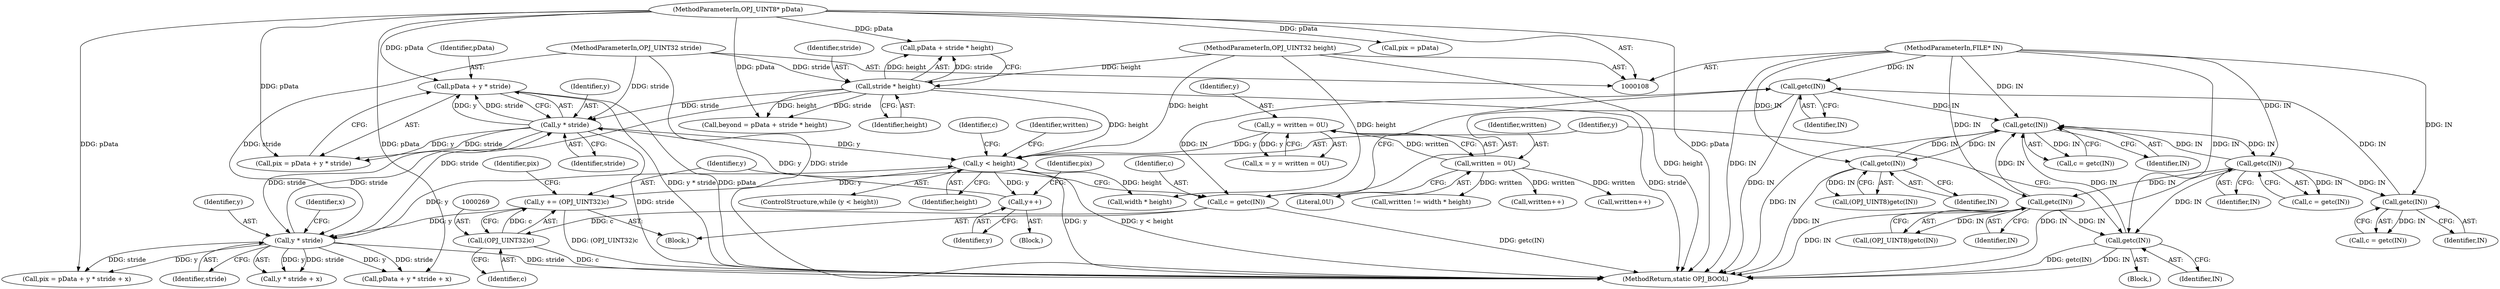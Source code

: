 digraph "0_openjpeg_cbe7384016083eac16078b359acd7a842253d503@pointer" {
"1000235" [label="(Call,pData + y * stride)"];
"1000110" [label="(MethodParameterIn,OPJ_UINT8* pData)"];
"1000237" [label="(Call,y * stride)"];
"1000231" [label="(Call,y++)"];
"1000138" [label="(Call,y < height)"];
"1000132" [label="(Call,y = written = 0U)"];
"1000134" [label="(Call,written = 0U)"];
"1000276" [label="(Call,y * stride)"];
"1000266" [label="(Call,y += (OPJ_UINT32)c)"];
"1000268" [label="(Call,(OPJ_UINT32)c)"];
"1000262" [label="(Call,c = getc(IN))"];
"1000264" [label="(Call,getc(IN))"];
"1000255" [label="(Call,getc(IN))"];
"1000215" [label="(Call,getc(IN))"];
"1000145" [label="(Call,getc(IN))"];
"1000360" [label="(Call,getc(IN))"];
"1000326" [label="(Call,getc(IN))"];
"1000109" [label="(MethodParameterIn,FILE* IN)"];
"1000162" [label="(Call,getc(IN))"];
"1000124" [label="(Call,stride * height)"];
"1000111" [label="(MethodParameterIn,OPJ_UINT32 stride)"];
"1000113" [label="(MethodParameterIn,OPJ_UINT32 height)"];
"1000209" [label="(Call,written++)"];
"1000227" [label="(Block,)"];
"1000133" [label="(Identifier,y)"];
"1000255" [label="(Call,getc(IN))"];
"1000143" [label="(Call,c = getc(IN))"];
"1000361" [label="(Identifier,IN)"];
"1000124" [label="(Call,stride * height)"];
"1000267" [label="(Identifier,y)"];
"1000239" [label="(Identifier,stride)"];
"1000275" [label="(Call,y * stride + x)"];
"1000359" [label="(Block,)"];
"1000137" [label="(ControlStructure,while (y < height))"];
"1000279" [label="(Identifier,x)"];
"1000265" [label="(Identifier,IN)"];
"1000277" [label="(Identifier,y)"];
"1000134" [label="(Call,written = 0U)"];
"1000252" [label="(Block,)"];
"1000263" [label="(Identifier,c)"];
"1000324" [label="(Call,(OPJ_UINT8)getc(IN))"];
"1000264" [label="(Call,getc(IN))"];
"1000125" [label="(Identifier,stride)"];
"1000253" [label="(Call,c = getc(IN))"];
"1000120" [label="(Call,beyond = pData + stride * height)"];
"1000140" [label="(Identifier,height)"];
"1000110" [label="(MethodParameterIn,OPJ_UINT8* pData)"];
"1000256" [label="(Identifier,IN)"];
"1000266" [label="(Call,y += (OPJ_UINT32)c)"];
"1000272" [label="(Identifier,pix)"];
"1000145" [label="(Call,getc(IN))"];
"1000234" [label="(Identifier,pix)"];
"1000138" [label="(Call,y < height)"];
"1000162" [label="(Call,getc(IN))"];
"1000127" [label="(Call,pix = pData)"];
"1000327" [label="(Identifier,IN)"];
"1000144" [label="(Identifier,c)"];
"1000364" [label="(Identifier,written)"];
"1000130" [label="(Call,x = y = written = 0U)"];
"1000345" [label="(Call,written++)"];
"1000126" [label="(Identifier,height)"];
"1000236" [label="(Identifier,pData)"];
"1000363" [label="(Call,written != width * height)"];
"1000376" [label="(MethodReturn,static OPJ_BOOL)"];
"1000213" [label="(Call,c = getc(IN))"];
"1000233" [label="(Call,pix = pData + y * stride)"];
"1000135" [label="(Identifier,written)"];
"1000146" [label="(Identifier,IN)"];
"1000273" [label="(Call,pData + y * stride + x)"];
"1000111" [label="(MethodParameterIn,OPJ_UINT32 stride)"];
"1000235" [label="(Call,pData + y * stride)"];
"1000231" [label="(Call,y++)"];
"1000139" [label="(Identifier,y)"];
"1000326" [label="(Call,getc(IN))"];
"1000215" [label="(Call,getc(IN))"];
"1000237" [label="(Call,y * stride)"];
"1000271" [label="(Call,pix = pData + y * stride + x)"];
"1000163" [label="(Identifier,IN)"];
"1000238" [label="(Identifier,y)"];
"1000113" [label="(MethodParameterIn,OPJ_UINT32 height)"];
"1000109" [label="(MethodParameterIn,FILE* IN)"];
"1000132" [label="(Call,y = written = 0U)"];
"1000232" [label="(Identifier,y)"];
"1000268" [label="(Call,(OPJ_UINT32)c)"];
"1000365" [label="(Call,width * height)"];
"1000122" [label="(Call,pData + stride * height)"];
"1000360" [label="(Call,getc(IN))"];
"1000216" [label="(Identifier,IN)"];
"1000278" [label="(Identifier,stride)"];
"1000160" [label="(Call,(OPJ_UINT8)getc(IN))"];
"1000270" [label="(Identifier,c)"];
"1000276" [label="(Call,y * stride)"];
"1000262" [label="(Call,c = getc(IN))"];
"1000136" [label="(Literal,0U)"];
"1000235" -> "1000233"  [label="AST: "];
"1000235" -> "1000237"  [label="CFG: "];
"1000236" -> "1000235"  [label="AST: "];
"1000237" -> "1000235"  [label="AST: "];
"1000233" -> "1000235"  [label="CFG: "];
"1000235" -> "1000376"  [label="DDG: y * stride"];
"1000235" -> "1000376"  [label="DDG: pData"];
"1000110" -> "1000235"  [label="DDG: pData"];
"1000237" -> "1000235"  [label="DDG: y"];
"1000237" -> "1000235"  [label="DDG: stride"];
"1000110" -> "1000108"  [label="AST: "];
"1000110" -> "1000376"  [label="DDG: pData"];
"1000110" -> "1000120"  [label="DDG: pData"];
"1000110" -> "1000122"  [label="DDG: pData"];
"1000110" -> "1000127"  [label="DDG: pData"];
"1000110" -> "1000233"  [label="DDG: pData"];
"1000110" -> "1000271"  [label="DDG: pData"];
"1000110" -> "1000273"  [label="DDG: pData"];
"1000237" -> "1000239"  [label="CFG: "];
"1000238" -> "1000237"  [label="AST: "];
"1000239" -> "1000237"  [label="AST: "];
"1000237" -> "1000376"  [label="DDG: stride"];
"1000237" -> "1000138"  [label="DDG: y"];
"1000237" -> "1000233"  [label="DDG: y"];
"1000237" -> "1000233"  [label="DDG: stride"];
"1000231" -> "1000237"  [label="DDG: y"];
"1000124" -> "1000237"  [label="DDG: stride"];
"1000276" -> "1000237"  [label="DDG: stride"];
"1000111" -> "1000237"  [label="DDG: stride"];
"1000237" -> "1000276"  [label="DDG: stride"];
"1000231" -> "1000227"  [label="AST: "];
"1000231" -> "1000232"  [label="CFG: "];
"1000232" -> "1000231"  [label="AST: "];
"1000234" -> "1000231"  [label="CFG: "];
"1000138" -> "1000231"  [label="DDG: y"];
"1000138" -> "1000137"  [label="AST: "];
"1000138" -> "1000140"  [label="CFG: "];
"1000139" -> "1000138"  [label="AST: "];
"1000140" -> "1000138"  [label="AST: "];
"1000144" -> "1000138"  [label="CFG: "];
"1000364" -> "1000138"  [label="CFG: "];
"1000138" -> "1000376"  [label="DDG: y"];
"1000138" -> "1000376"  [label="DDG: y < height"];
"1000132" -> "1000138"  [label="DDG: y"];
"1000276" -> "1000138"  [label="DDG: y"];
"1000124" -> "1000138"  [label="DDG: height"];
"1000113" -> "1000138"  [label="DDG: height"];
"1000138" -> "1000266"  [label="DDG: y"];
"1000138" -> "1000365"  [label="DDG: height"];
"1000132" -> "1000130"  [label="AST: "];
"1000132" -> "1000134"  [label="CFG: "];
"1000133" -> "1000132"  [label="AST: "];
"1000134" -> "1000132"  [label="AST: "];
"1000130" -> "1000132"  [label="CFG: "];
"1000132" -> "1000130"  [label="DDG: y"];
"1000134" -> "1000132"  [label="DDG: written"];
"1000134" -> "1000136"  [label="CFG: "];
"1000135" -> "1000134"  [label="AST: "];
"1000136" -> "1000134"  [label="AST: "];
"1000134" -> "1000209"  [label="DDG: written"];
"1000134" -> "1000345"  [label="DDG: written"];
"1000134" -> "1000363"  [label="DDG: written"];
"1000276" -> "1000275"  [label="AST: "];
"1000276" -> "1000278"  [label="CFG: "];
"1000277" -> "1000276"  [label="AST: "];
"1000278" -> "1000276"  [label="AST: "];
"1000279" -> "1000276"  [label="CFG: "];
"1000276" -> "1000376"  [label="DDG: stride"];
"1000276" -> "1000271"  [label="DDG: y"];
"1000276" -> "1000271"  [label="DDG: stride"];
"1000276" -> "1000273"  [label="DDG: y"];
"1000276" -> "1000273"  [label="DDG: stride"];
"1000276" -> "1000275"  [label="DDG: y"];
"1000276" -> "1000275"  [label="DDG: stride"];
"1000266" -> "1000276"  [label="DDG: y"];
"1000124" -> "1000276"  [label="DDG: stride"];
"1000111" -> "1000276"  [label="DDG: stride"];
"1000266" -> "1000252"  [label="AST: "];
"1000266" -> "1000268"  [label="CFG: "];
"1000267" -> "1000266"  [label="AST: "];
"1000268" -> "1000266"  [label="AST: "];
"1000272" -> "1000266"  [label="CFG: "];
"1000266" -> "1000376"  [label="DDG: (OPJ_UINT32)c"];
"1000268" -> "1000266"  [label="DDG: c"];
"1000268" -> "1000270"  [label="CFG: "];
"1000269" -> "1000268"  [label="AST: "];
"1000270" -> "1000268"  [label="AST: "];
"1000268" -> "1000376"  [label="DDG: c"];
"1000262" -> "1000268"  [label="DDG: c"];
"1000262" -> "1000252"  [label="AST: "];
"1000262" -> "1000264"  [label="CFG: "];
"1000263" -> "1000262"  [label="AST: "];
"1000264" -> "1000262"  [label="AST: "];
"1000267" -> "1000262"  [label="CFG: "];
"1000262" -> "1000376"  [label="DDG: getc(IN)"];
"1000264" -> "1000262"  [label="DDG: IN"];
"1000264" -> "1000265"  [label="CFG: "];
"1000265" -> "1000264"  [label="AST: "];
"1000264" -> "1000376"  [label="DDG: IN"];
"1000264" -> "1000145"  [label="DDG: IN"];
"1000255" -> "1000264"  [label="DDG: IN"];
"1000109" -> "1000264"  [label="DDG: IN"];
"1000255" -> "1000253"  [label="AST: "];
"1000255" -> "1000256"  [label="CFG: "];
"1000256" -> "1000255"  [label="AST: "];
"1000253" -> "1000255"  [label="CFG: "];
"1000255" -> "1000253"  [label="DDG: IN"];
"1000215" -> "1000255"  [label="DDG: IN"];
"1000109" -> "1000255"  [label="DDG: IN"];
"1000215" -> "1000213"  [label="AST: "];
"1000215" -> "1000216"  [label="CFG: "];
"1000216" -> "1000215"  [label="AST: "];
"1000213" -> "1000215"  [label="CFG: "];
"1000215" -> "1000376"  [label="DDG: IN"];
"1000215" -> "1000145"  [label="DDG: IN"];
"1000215" -> "1000213"  [label="DDG: IN"];
"1000145" -> "1000215"  [label="DDG: IN"];
"1000109" -> "1000215"  [label="DDG: IN"];
"1000215" -> "1000326"  [label="DDG: IN"];
"1000215" -> "1000360"  [label="DDG: IN"];
"1000145" -> "1000143"  [label="AST: "];
"1000145" -> "1000146"  [label="CFG: "];
"1000146" -> "1000145"  [label="AST: "];
"1000143" -> "1000145"  [label="CFG: "];
"1000145" -> "1000376"  [label="DDG: IN"];
"1000145" -> "1000143"  [label="DDG: IN"];
"1000360" -> "1000145"  [label="DDG: IN"];
"1000326" -> "1000145"  [label="DDG: IN"];
"1000162" -> "1000145"  [label="DDG: IN"];
"1000109" -> "1000145"  [label="DDG: IN"];
"1000145" -> "1000162"  [label="DDG: IN"];
"1000360" -> "1000359"  [label="AST: "];
"1000360" -> "1000361"  [label="CFG: "];
"1000361" -> "1000360"  [label="AST: "];
"1000139" -> "1000360"  [label="CFG: "];
"1000360" -> "1000376"  [label="DDG: IN"];
"1000360" -> "1000376"  [label="DDG: getc(IN)"];
"1000326" -> "1000360"  [label="DDG: IN"];
"1000109" -> "1000360"  [label="DDG: IN"];
"1000326" -> "1000324"  [label="AST: "];
"1000326" -> "1000327"  [label="CFG: "];
"1000327" -> "1000326"  [label="AST: "];
"1000324" -> "1000326"  [label="CFG: "];
"1000326" -> "1000376"  [label="DDG: IN"];
"1000326" -> "1000324"  [label="DDG: IN"];
"1000109" -> "1000326"  [label="DDG: IN"];
"1000109" -> "1000108"  [label="AST: "];
"1000109" -> "1000376"  [label="DDG: IN"];
"1000109" -> "1000162"  [label="DDG: IN"];
"1000162" -> "1000160"  [label="AST: "];
"1000162" -> "1000163"  [label="CFG: "];
"1000163" -> "1000162"  [label="AST: "];
"1000160" -> "1000162"  [label="CFG: "];
"1000162" -> "1000376"  [label="DDG: IN"];
"1000162" -> "1000160"  [label="DDG: IN"];
"1000124" -> "1000122"  [label="AST: "];
"1000124" -> "1000126"  [label="CFG: "];
"1000125" -> "1000124"  [label="AST: "];
"1000126" -> "1000124"  [label="AST: "];
"1000122" -> "1000124"  [label="CFG: "];
"1000124" -> "1000376"  [label="DDG: stride"];
"1000124" -> "1000120"  [label="DDG: stride"];
"1000124" -> "1000120"  [label="DDG: height"];
"1000124" -> "1000122"  [label="DDG: stride"];
"1000124" -> "1000122"  [label="DDG: height"];
"1000111" -> "1000124"  [label="DDG: stride"];
"1000113" -> "1000124"  [label="DDG: height"];
"1000111" -> "1000108"  [label="AST: "];
"1000111" -> "1000376"  [label="DDG: stride"];
"1000113" -> "1000108"  [label="AST: "];
"1000113" -> "1000376"  [label="DDG: height"];
"1000113" -> "1000365"  [label="DDG: height"];
}
